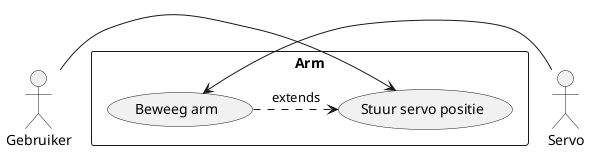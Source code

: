 @startuml

actor Gebruiker
actor Servo
rectangle Arm {
    Gebruiker -> (Stuur servo positie)
        (Beweeg arm) .> (Stuur servo positie) :extends
    Servo -> (Beweeg arm)
}

@enduml